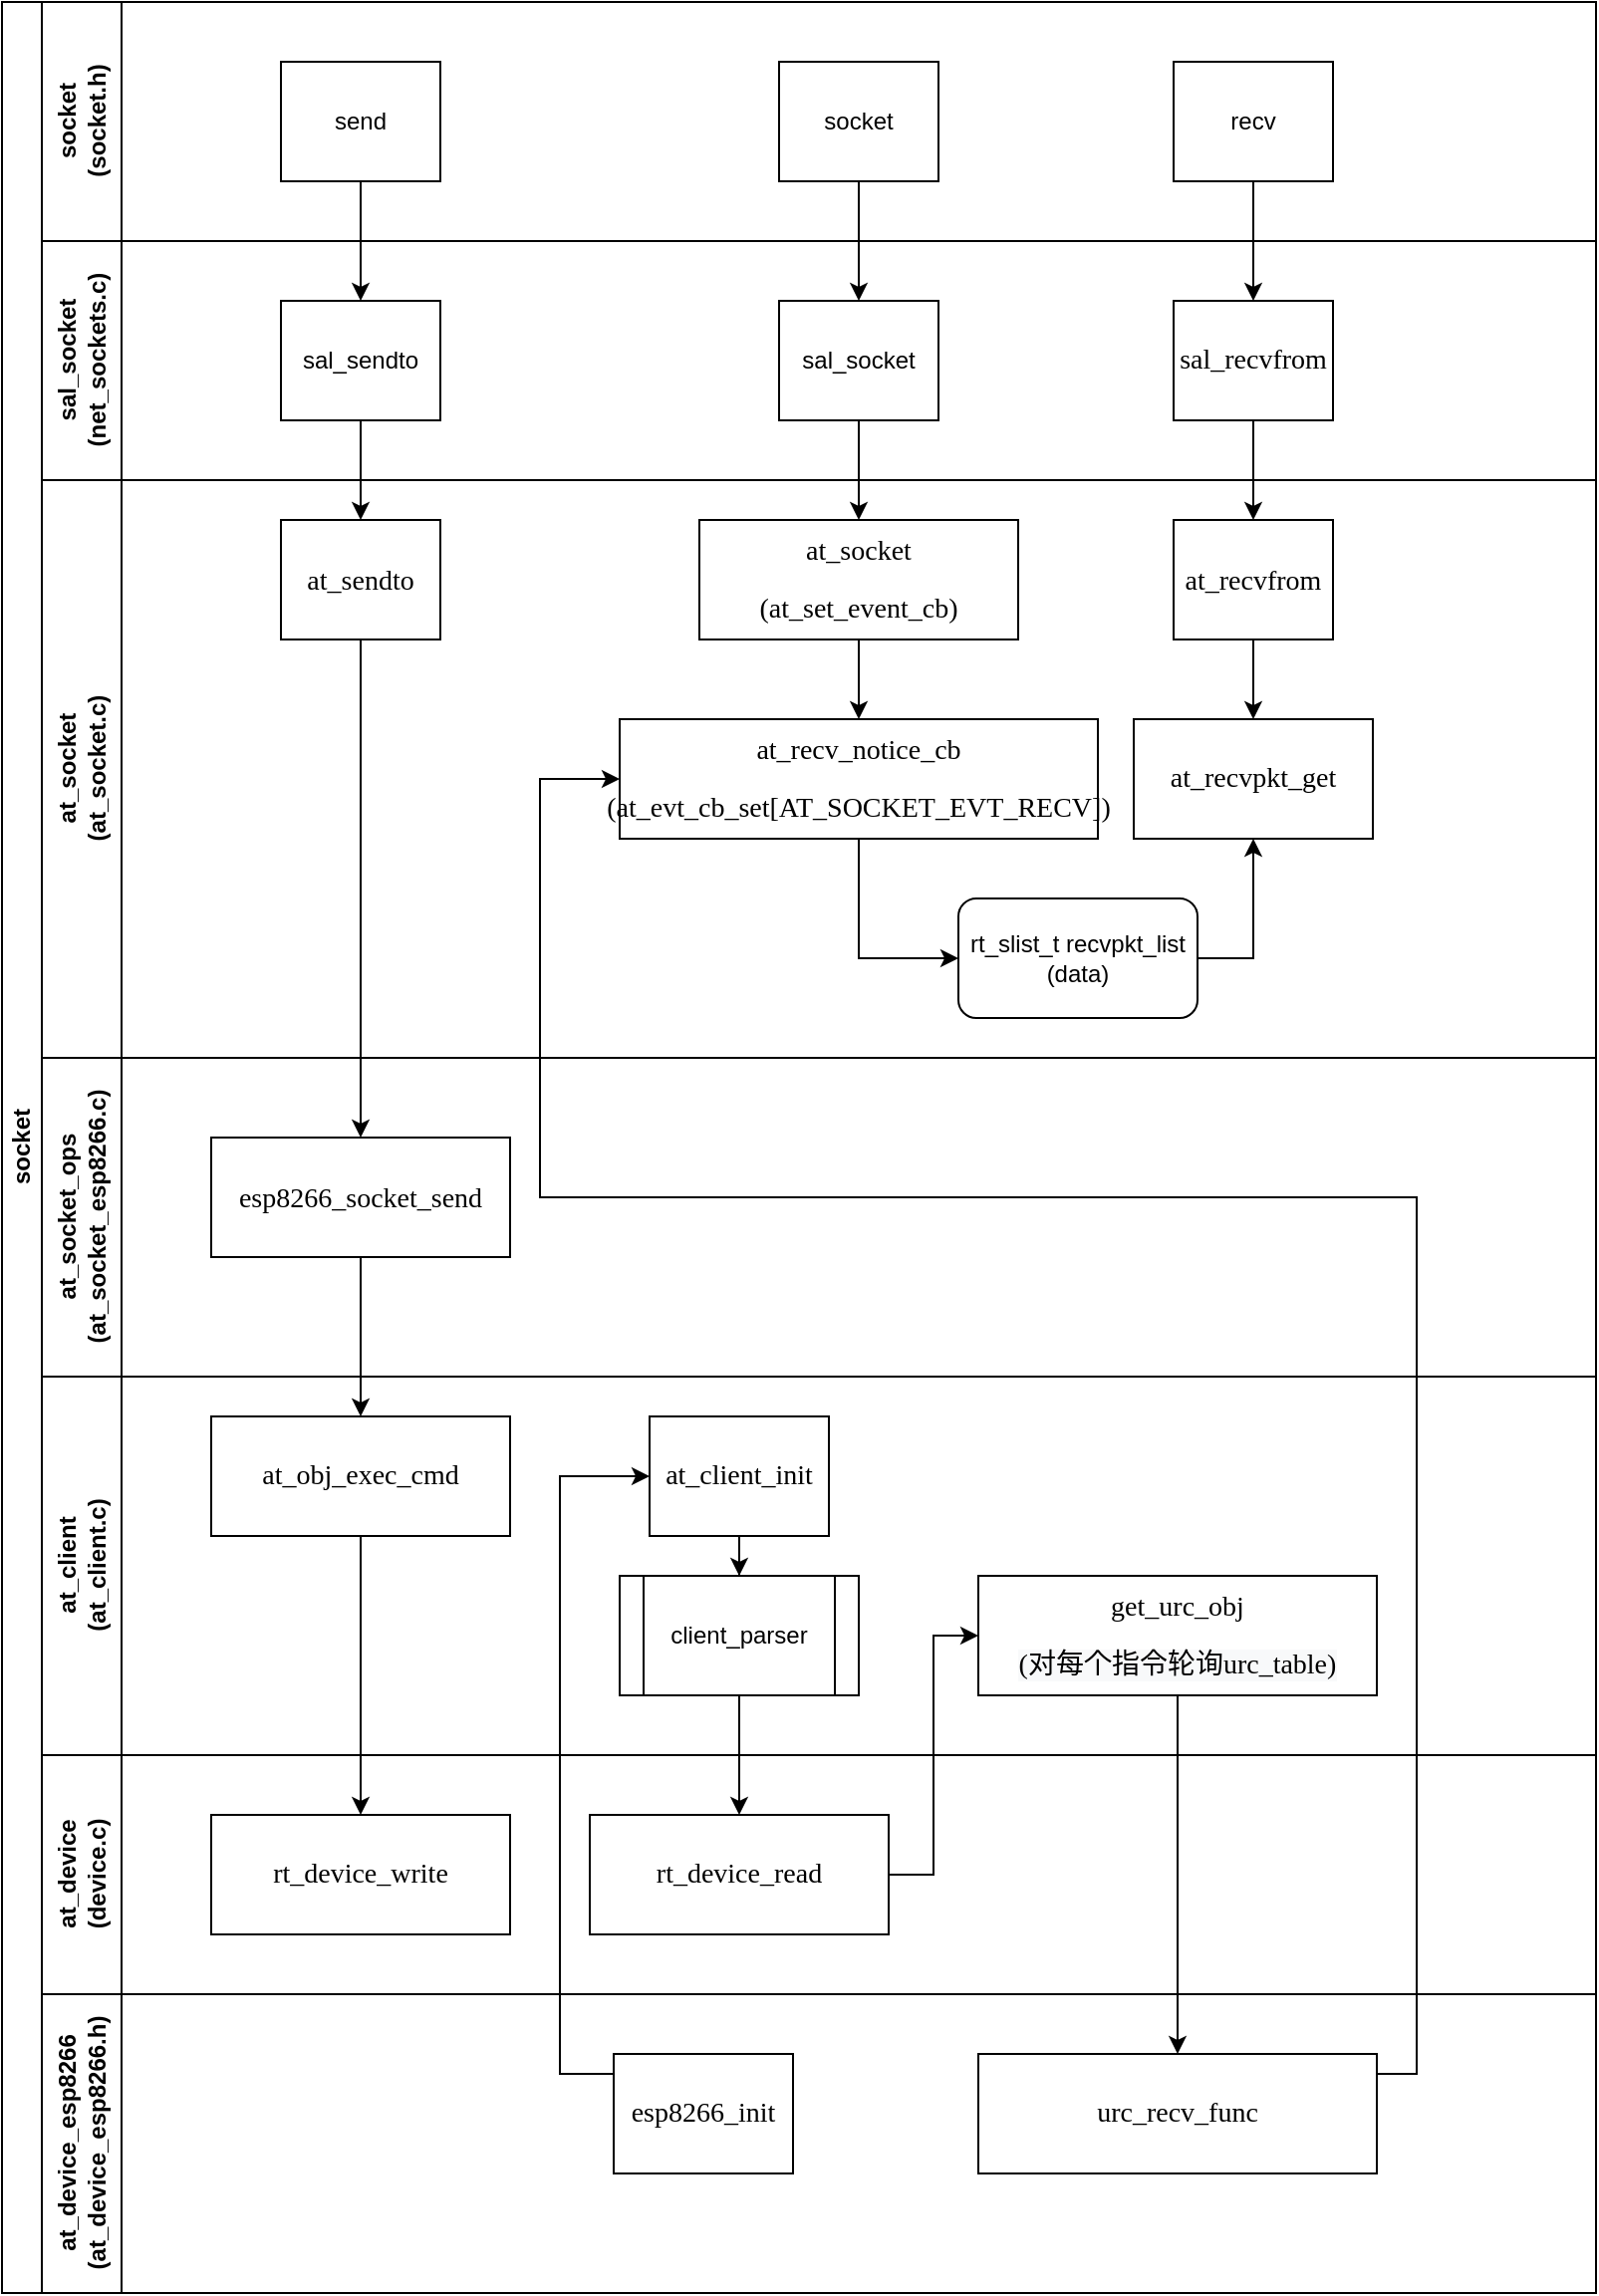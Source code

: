 <mxfile version="15.3.1" type="github">
  <diagram id="prtHgNgQTEPvFCAcTncT" name="Page-1">
    <mxGraphModel dx="1468" dy="778" grid="1" gridSize="10" guides="1" tooltips="1" connect="1" arrows="1" fold="1" page="1" pageScale="1" pageWidth="827" pageHeight="1169" math="0" shadow="0">
      <root>
        <mxCell id="0" />
        <mxCell id="1" parent="0" />
        <mxCell id="dNxyNK7c78bLwvsdeMH5-19" value="socket" style="swimlane;html=1;childLayout=stackLayout;resizeParent=1;resizeParentMax=0;horizontal=0;startSize=20;horizontalStack=0;" parent="1" vertex="1">
          <mxGeometry x="20" y="30" width="800" height="1150" as="geometry" />
        </mxCell>
        <mxCell id="TptM5wBruOQJDvI-inES-40" style="edgeStyle=orthogonalEdgeStyle;rounded=0;orthogonalLoop=1;jettySize=auto;html=1;endArrow=classic;endFill=1;entryX=0.5;entryY=0;entryDx=0;entryDy=0;exitX=0.5;exitY=1;exitDx=0;exitDy=0;" edge="1" parent="dNxyNK7c78bLwvsdeMH5-19" source="TptM5wBruOQJDvI-inES-36" target="TptM5wBruOQJDvI-inES-37">
          <mxGeometry relative="1" as="geometry" />
        </mxCell>
        <mxCell id="TptM5wBruOQJDvI-inES-41" style="edgeStyle=orthogonalEdgeStyle;rounded=0;orthogonalLoop=1;jettySize=auto;html=1;endArrow=classic;endFill=1;exitX=0.5;exitY=1;exitDx=0;exitDy=0;" edge="1" parent="dNxyNK7c78bLwvsdeMH5-19" source="TptM5wBruOQJDvI-inES-37" target="TptM5wBruOQJDvI-inES-38">
          <mxGeometry relative="1" as="geometry">
            <mxPoint x="628" y="130" as="sourcePoint" />
            <mxPoint x="628" y="200" as="targetPoint" />
          </mxGeometry>
        </mxCell>
        <mxCell id="dNxyNK7c78bLwvsdeMH5-20" value="&lt;font style=&quot;vertical-align: inherit&quot;&gt;&lt;font style=&quot;vertical-align: inherit&quot;&gt;&lt;font style=&quot;vertical-align: inherit&quot;&gt;&lt;font style=&quot;vertical-align: inherit&quot;&gt;socket&lt;br&gt;(socket.h)&lt;br&gt;&lt;/font&gt;&lt;/font&gt;&lt;/font&gt;&lt;/font&gt;" style="swimlane;html=1;startSize=40;horizontal=0;" parent="dNxyNK7c78bLwvsdeMH5-19" vertex="1">
          <mxGeometry x="20" width="780" height="120" as="geometry" />
        </mxCell>
        <mxCell id="dNxyNK7c78bLwvsdeMH5-24" value="&lt;font style=&quot;vertical-align: inherit&quot;&gt;&lt;font style=&quot;vertical-align: inherit&quot;&gt;send&lt;/font&gt;&lt;/font&gt;" style="rounded=0;whiteSpace=wrap;html=1;fontFamily=Helvetica;fontSize=12;fontColor=#000000;align=center;" parent="dNxyNK7c78bLwvsdeMH5-20" vertex="1">
          <mxGeometry x="120" y="30" width="80" height="60" as="geometry" />
        </mxCell>
        <mxCell id="TptM5wBruOQJDvI-inES-36" value="&lt;font style=&quot;vertical-align: inherit&quot;&gt;&lt;font style=&quot;vertical-align: inherit&quot;&gt;recv&lt;/font&gt;&lt;/font&gt;" style="rounded=0;whiteSpace=wrap;html=1;fontFamily=Helvetica;fontSize=12;fontColor=#000000;align=center;" vertex="1" parent="dNxyNK7c78bLwvsdeMH5-20">
          <mxGeometry x="568" y="30" width="80" height="60" as="geometry" />
        </mxCell>
        <mxCell id="TptM5wBruOQJDvI-inES-74" value="&lt;font style=&quot;vertical-align: inherit&quot;&gt;&lt;font style=&quot;vertical-align: inherit&quot;&gt;socket&lt;/font&gt;&lt;/font&gt;" style="rounded=0;whiteSpace=wrap;html=1;fontFamily=Helvetica;fontSize=12;fontColor=#000000;align=center;" vertex="1" parent="dNxyNK7c78bLwvsdeMH5-20">
          <mxGeometry x="370" y="30" width="80" height="60" as="geometry" />
        </mxCell>
        <mxCell id="dNxyNK7c78bLwvsdeMH5-21" value="&lt;font style=&quot;vertical-align: inherit&quot;&gt;&lt;font style=&quot;vertical-align: inherit&quot;&gt;sal_socket&lt;br&gt;(net_sockets.c)&lt;br&gt;&lt;/font&gt;&lt;/font&gt;" style="swimlane;html=1;startSize=40;horizontal=0;" parent="dNxyNK7c78bLwvsdeMH5-19" vertex="1">
          <mxGeometry x="20" y="120" width="780" height="120" as="geometry" />
        </mxCell>
        <mxCell id="dNxyNK7c78bLwvsdeMH5-26" value="sal_sendto" style="rounded=0;whiteSpace=wrap;html=1;fontFamily=Helvetica;fontSize=12;fontColor=#000000;align=center;" parent="dNxyNK7c78bLwvsdeMH5-21" vertex="1">
          <mxGeometry x="120" y="30" width="80" height="60" as="geometry" />
        </mxCell>
        <mxCell id="TptM5wBruOQJDvI-inES-37" value="&lt;p class=&quot;MsoNormal&quot;&gt;&lt;span style=&quot;font-family: &amp;#34;calibri&amp;#34; ; font-size: 10.5pt&quot;&gt;sal_recvfrom&lt;/span&gt;&lt;/p&gt;" style="rounded=0;whiteSpace=wrap;html=1;fontFamily=Helvetica;fontSize=12;fontColor=#000000;align=center;" vertex="1" parent="dNxyNK7c78bLwvsdeMH5-21">
          <mxGeometry x="568" y="30" width="80" height="60" as="geometry" />
        </mxCell>
        <mxCell id="TptM5wBruOQJDvI-inES-118" value="sal_socket" style="rounded=0;whiteSpace=wrap;html=1;fontFamily=Helvetica;fontSize=12;fontColor=#000000;align=center;" vertex="1" parent="dNxyNK7c78bLwvsdeMH5-21">
          <mxGeometry x="370" y="30" width="80" height="60" as="geometry" />
        </mxCell>
        <mxCell id="dNxyNK7c78bLwvsdeMH5-22" value="at_socket&lt;br&gt;(at_socket.c)" style="swimlane;html=1;startSize=40;horizontal=0;" parent="dNxyNK7c78bLwvsdeMH5-19" vertex="1">
          <mxGeometry x="20" y="240" width="780" height="290" as="geometry">
            <mxRectangle x="20" y="240" width="430" height="40" as="alternateBounds" />
          </mxGeometry>
        </mxCell>
        <mxCell id="dNxyNK7c78bLwvsdeMH5-34" value="&lt;p class=&quot;MsoNormal&quot;&gt;&lt;span style=&quot;font-size: 10.5pt&quot;&gt;&lt;font face=&quot;Calibri&quot;&gt;at_sendto&lt;/font&gt;&lt;/span&gt;&lt;/p&gt;" style="rounded=0;whiteSpace=wrap;html=1;fontFamily=Helvetica;fontSize=12;fontColor=#000000;align=center;" parent="dNxyNK7c78bLwvsdeMH5-22" vertex="1">
          <mxGeometry x="120" y="20" width="80" height="60" as="geometry" />
        </mxCell>
        <mxCell id="TptM5wBruOQJDvI-inES-38" value="&lt;p class=&quot;MsoNormal&quot;&gt;&lt;span style=&quot;font-size: 10.5pt&quot;&gt;&lt;font face=&quot;Calibri&quot;&gt;at_recvfrom&lt;/font&gt;&lt;/span&gt;&lt;/p&gt;" style="rounded=0;whiteSpace=wrap;html=1;fontFamily=Helvetica;fontSize=12;fontColor=#000000;align=center;" vertex="1" parent="dNxyNK7c78bLwvsdeMH5-22">
          <mxGeometry x="568" y="20" width="80" height="60" as="geometry" />
        </mxCell>
        <mxCell id="TptM5wBruOQJDvI-inES-39" value="&lt;p class=&quot;MsoNormal&quot;&gt;&lt;font face=&quot;Calibri&quot;&gt;&lt;span style=&quot;font-size: 14px&quot;&gt;at_recvpkt_get&lt;/span&gt;&lt;/font&gt;&lt;br&gt;&lt;/p&gt;" style="rounded=0;whiteSpace=wrap;html=1;fontFamily=Helvetica;fontSize=12;fontColor=#000000;align=center;" vertex="1" parent="dNxyNK7c78bLwvsdeMH5-22">
          <mxGeometry x="548" y="120" width="120" height="60" as="geometry" />
        </mxCell>
        <mxCell id="TptM5wBruOQJDvI-inES-42" style="edgeStyle=orthogonalEdgeStyle;rounded=0;orthogonalLoop=1;jettySize=auto;html=1;entryX=0.5;entryY=0;entryDx=0;entryDy=0;" edge="1" parent="dNxyNK7c78bLwvsdeMH5-22" source="TptM5wBruOQJDvI-inES-38" target="TptM5wBruOQJDvI-inES-39">
          <mxGeometry relative="1" as="geometry" />
        </mxCell>
        <mxCell id="TptM5wBruOQJDvI-inES-68" style="edgeStyle=orthogonalEdgeStyle;rounded=0;orthogonalLoop=1;jettySize=auto;html=1;exitX=1;exitY=0.5;exitDx=0;exitDy=0;" edge="1" parent="dNxyNK7c78bLwvsdeMH5-22" source="TptM5wBruOQJDvI-inES-45" target="TptM5wBruOQJDvI-inES-39">
          <mxGeometry relative="1" as="geometry" />
        </mxCell>
        <mxCell id="TptM5wBruOQJDvI-inES-45" value="rt_slist_t recvpkt_list&lt;br&gt;(data)" style="rounded=1;whiteSpace=wrap;html=1;" vertex="1" parent="dNxyNK7c78bLwvsdeMH5-22">
          <mxGeometry x="460" y="210" width="120" height="60" as="geometry" />
        </mxCell>
        <mxCell id="TptM5wBruOQJDvI-inES-69" style="edgeStyle=orthogonalEdgeStyle;rounded=0;orthogonalLoop=1;jettySize=auto;html=1;entryX=0;entryY=0.5;entryDx=0;entryDy=0;" edge="1" parent="dNxyNK7c78bLwvsdeMH5-22" source="TptM5wBruOQJDvI-inES-67" target="TptM5wBruOQJDvI-inES-45">
          <mxGeometry relative="1" as="geometry" />
        </mxCell>
        <mxCell id="TptM5wBruOQJDvI-inES-67" value="&lt;p class=&quot;MsoNormal&quot;&gt;&lt;span style=&quot;font-family: &amp;#34;calibri&amp;#34; ; font-size: 14px&quot;&gt;at_recv_notice_cb&lt;/span&gt;&lt;br&gt;&lt;/p&gt;&lt;p class=&quot;MsoNormal&quot;&gt;&lt;/p&gt;&lt;p class=&quot;MsoNormal&quot;&gt;&lt;span style=&quot;font-family: &amp;#34;calibri&amp;#34; ; font-size: 14px&quot;&gt;(at_evt_cb_set[AT_SOCKET_EVT_RECV]&lt;/span&gt;&lt;span style=&quot;font-family: &amp;#34;calibri&amp;#34; ; font-size: 14px&quot;&gt;)&lt;/span&gt;&lt;br&gt;&lt;/p&gt;" style="rounded=0;whiteSpace=wrap;html=1;fontFamily=Helvetica;fontSize=12;fontColor=#000000;align=center;" vertex="1" parent="dNxyNK7c78bLwvsdeMH5-22">
          <mxGeometry x="290" y="120" width="240" height="60" as="geometry" />
        </mxCell>
        <mxCell id="TptM5wBruOQJDvI-inES-122" style="edgeStyle=orthogonalEdgeStyle;rounded=0;orthogonalLoop=1;jettySize=auto;html=1;" edge="1" parent="dNxyNK7c78bLwvsdeMH5-22" source="TptM5wBruOQJDvI-inES-119" target="TptM5wBruOQJDvI-inES-67">
          <mxGeometry relative="1" as="geometry" />
        </mxCell>
        <mxCell id="TptM5wBruOQJDvI-inES-119" value="&lt;p class=&quot;MsoNormal&quot;&gt;&lt;font face=&quot;Calibri&quot;&gt;&lt;span style=&quot;font-size: 14px&quot;&gt;at_socket&lt;/span&gt;&lt;/font&gt;&lt;br&gt;&lt;/p&gt;&lt;p class=&quot;MsoNormal&quot;&gt;&lt;font face=&quot;Calibri&quot;&gt;&lt;span style=&quot;font-size: 14px&quot;&gt;(at_set_event_cb)&lt;/span&gt;&lt;/font&gt;&lt;br&gt;&lt;/p&gt;" style="rounded=0;whiteSpace=wrap;html=1;fontFamily=Helvetica;fontSize=12;fontColor=#000000;align=center;" vertex="1" parent="dNxyNK7c78bLwvsdeMH5-22">
          <mxGeometry x="330" y="20" width="160" height="60" as="geometry" />
        </mxCell>
        <mxCell id="TptM5wBruOQJDvI-inES-20" value="at_socket_ops&lt;br&gt;(at_socket_esp8266.c)" style="swimlane;html=1;startSize=40;horizontal=0;" vertex="1" parent="dNxyNK7c78bLwvsdeMH5-19">
          <mxGeometry x="20" y="530" width="780" height="160" as="geometry">
            <mxRectangle x="20" y="240" width="430" height="40" as="alternateBounds" />
          </mxGeometry>
        </mxCell>
        <mxCell id="TptM5wBruOQJDvI-inES-21" value="&lt;p class=&quot;MsoNormal&quot;&gt;&lt;span style=&quot;font-size: 10.5pt&quot;&gt;&lt;font face=&quot;Calibri&quot;&gt;esp8266_socket_send&lt;/font&gt;&lt;/span&gt;&lt;/p&gt;" style="rounded=0;whiteSpace=wrap;html=1;fontFamily=Helvetica;fontSize=12;fontColor=#000000;align=center;" vertex="1" parent="TptM5wBruOQJDvI-inES-20">
          <mxGeometry x="85" y="40" width="150" height="60" as="geometry" />
        </mxCell>
        <mxCell id="TptM5wBruOQJDvI-inES-23" value="at_client&lt;br&gt;(at_client.c)" style="swimlane;html=1;startSize=40;horizontal=0;" vertex="1" parent="dNxyNK7c78bLwvsdeMH5-19">
          <mxGeometry x="20" y="690" width="780" height="190" as="geometry">
            <mxRectangle x="20" y="240" width="430" height="40" as="alternateBounds" />
          </mxGeometry>
        </mxCell>
        <mxCell id="TptM5wBruOQJDvI-inES-24" value="&lt;p class=&quot;MsoNormal&quot;&gt;&lt;font face=&quot;Calibri&quot;&gt;&lt;span style=&quot;font-size: 14px&quot;&gt;at_obj_exec_cmd&lt;/span&gt;&lt;/font&gt;&lt;br&gt;&lt;/p&gt;" style="rounded=0;whiteSpace=wrap;html=1;fontFamily=Helvetica;fontSize=12;fontColor=#000000;align=center;" vertex="1" parent="TptM5wBruOQJDvI-inES-23">
          <mxGeometry x="85" y="20" width="150" height="60" as="geometry" />
        </mxCell>
        <mxCell id="TptM5wBruOQJDvI-inES-58" style="edgeStyle=orthogonalEdgeStyle;rounded=0;orthogonalLoop=1;jettySize=auto;html=1;" edge="1" parent="TptM5wBruOQJDvI-inES-23" source="TptM5wBruOQJDvI-inES-52" target="TptM5wBruOQJDvI-inES-55">
          <mxGeometry relative="1" as="geometry" />
        </mxCell>
        <mxCell id="TptM5wBruOQJDvI-inES-52" value="&lt;p class=&quot;MsoNormal&quot;&gt;&lt;font face=&quot;Calibri&quot;&gt;&lt;span style=&quot;font-size: 14px&quot;&gt;at_client_init&lt;/span&gt;&lt;/font&gt;&lt;br&gt;&lt;/p&gt;" style="rounded=0;whiteSpace=wrap;html=1;fontFamily=Helvetica;fontSize=12;fontColor=#000000;align=center;" vertex="1" parent="TptM5wBruOQJDvI-inES-23">
          <mxGeometry x="305" y="20" width="90" height="60" as="geometry" />
        </mxCell>
        <mxCell id="TptM5wBruOQJDvI-inES-55" value="client_parser" style="shape=process;whiteSpace=wrap;html=1;backgroundOutline=1;" vertex="1" parent="TptM5wBruOQJDvI-inES-23">
          <mxGeometry x="290" y="100" width="120" height="60" as="geometry" />
        </mxCell>
        <mxCell id="TptM5wBruOQJDvI-inES-61" value="&lt;p class=&quot;MsoNormal&quot;&gt;&lt;font face=&quot;Calibri&quot;&gt;&lt;span style=&quot;font-size: 14px&quot;&gt;get_urc_obj&lt;/span&gt;&lt;/font&gt;&lt;/p&gt;&lt;p class=&quot;MsoNormal&quot;&gt;&lt;font face=&quot;Calibri&quot;&gt;&lt;/font&gt;&lt;/p&gt;&lt;p class=&quot;MsoNormal&quot; style=&quot;color: rgb(0 , 0 , 0) ; font-family: &amp;#34;helvetica&amp;#34; ; font-size: 12px ; font-style: normal ; font-weight: 400 ; letter-spacing: normal ; text-align: center ; text-indent: 0px ; text-transform: none ; word-spacing: 0px ; background-color: rgb(248 , 249 , 250)&quot;&gt;&lt;span style=&quot;font-size: 14px ; font-family: &amp;#34;calibri&amp;#34;&quot;&gt;(对每个指令轮询urc_table)&lt;/span&gt;&lt;/p&gt;" style="rounded=0;whiteSpace=wrap;html=1;fontFamily=Helvetica;fontSize=12;fontColor=#000000;align=center;" vertex="1" parent="TptM5wBruOQJDvI-inES-23">
          <mxGeometry x="470" y="100" width="200" height="60" as="geometry" />
        </mxCell>
        <mxCell id="TptM5wBruOQJDvI-inES-25" value="at_device&lt;br&gt;(device.c)" style="swimlane;html=1;startSize=40;horizontal=0;" vertex="1" parent="dNxyNK7c78bLwvsdeMH5-19">
          <mxGeometry x="20" y="880" width="780" height="120" as="geometry">
            <mxRectangle x="20" y="240" width="430" height="40" as="alternateBounds" />
          </mxGeometry>
        </mxCell>
        <mxCell id="TptM5wBruOQJDvI-inES-26" value="&lt;p class=&quot;MsoNormal&quot;&gt;&lt;font face=&quot;Calibri&quot;&gt;&lt;span style=&quot;font-size: 14px&quot;&gt;rt_device_write&lt;/span&gt;&lt;/font&gt;&lt;br&gt;&lt;/p&gt;" style="rounded=0;whiteSpace=wrap;html=1;fontFamily=Helvetica;fontSize=12;fontColor=#000000;align=center;" vertex="1" parent="TptM5wBruOQJDvI-inES-25">
          <mxGeometry x="85" y="30" width="150" height="60" as="geometry" />
        </mxCell>
        <mxCell id="TptM5wBruOQJDvI-inES-72" value="&lt;p class=&quot;MsoNormal&quot;&gt;&lt;font face=&quot;Calibri&quot;&gt;&lt;span style=&quot;font-size: 14px&quot;&gt;rt_device_read&lt;/span&gt;&lt;/font&gt;&lt;br&gt;&lt;/p&gt;" style="rounded=0;whiteSpace=wrap;html=1;fontFamily=Helvetica;fontSize=12;fontColor=#000000;align=center;" vertex="1" parent="TptM5wBruOQJDvI-inES-25">
          <mxGeometry x="275" y="30" width="150" height="60" as="geometry" />
        </mxCell>
        <mxCell id="TptM5wBruOQJDvI-inES-50" value="at_device_esp8266&lt;br&gt;(at_device_esp8266.h)" style="swimlane;html=1;startSize=40;horizontal=0;" vertex="1" parent="dNxyNK7c78bLwvsdeMH5-19">
          <mxGeometry x="20" y="1000" width="780" height="150" as="geometry">
            <mxRectangle x="20" y="240" width="430" height="40" as="alternateBounds" />
          </mxGeometry>
        </mxCell>
        <mxCell id="TptM5wBruOQJDvI-inES-51" value="&lt;p class=&quot;MsoNormal&quot;&gt;&lt;font face=&quot;Calibri&quot;&gt;&lt;span style=&quot;font-size: 14px&quot;&gt;esp8266_init&lt;/span&gt;&lt;/font&gt;&lt;br&gt;&lt;/p&gt;" style="rounded=0;whiteSpace=wrap;html=1;fontFamily=Helvetica;fontSize=12;fontColor=#000000;align=center;" vertex="1" parent="TptM5wBruOQJDvI-inES-50">
          <mxGeometry x="287" y="30" width="90" height="60" as="geometry" />
        </mxCell>
        <mxCell id="TptM5wBruOQJDvI-inES-63" value="&lt;p class=&quot;MsoNormal&quot;&gt;&lt;font face=&quot;Calibri&quot;&gt;&lt;span style=&quot;font-size: 14px&quot;&gt;urc_recv_func&lt;/span&gt;&lt;/font&gt;&lt;br&gt;&lt;/p&gt;" style="rounded=0;whiteSpace=wrap;html=1;fontFamily=Helvetica;fontSize=12;fontColor=#000000;align=center;" vertex="1" parent="TptM5wBruOQJDvI-inES-50">
          <mxGeometry x="470" y="30" width="200" height="60" as="geometry" />
        </mxCell>
        <mxCell id="dNxyNK7c78bLwvsdeMH5-31" style="edgeStyle=orthogonalEdgeStyle;rounded=0;orthogonalLoop=1;jettySize=auto;html=1;endArrow=classic;endFill=1;entryX=0.5;entryY=0;entryDx=0;entryDy=0;exitX=0.5;exitY=1;exitDx=0;exitDy=0;" parent="dNxyNK7c78bLwvsdeMH5-19" source="dNxyNK7c78bLwvsdeMH5-24" target="dNxyNK7c78bLwvsdeMH5-26" edge="1">
          <mxGeometry relative="1" as="geometry" />
        </mxCell>
        <mxCell id="TptM5wBruOQJDvI-inES-5" style="edgeStyle=orthogonalEdgeStyle;rounded=0;orthogonalLoop=1;jettySize=auto;html=1;endArrow=classic;endFill=1;exitX=0.5;exitY=1;exitDx=0;exitDy=0;" edge="1" parent="dNxyNK7c78bLwvsdeMH5-19" source="dNxyNK7c78bLwvsdeMH5-26" target="dNxyNK7c78bLwvsdeMH5-34">
          <mxGeometry relative="1" as="geometry">
            <mxPoint x="300" y="200" as="sourcePoint" />
            <mxPoint x="300" y="270" as="targetPoint" />
          </mxGeometry>
        </mxCell>
        <mxCell id="TptM5wBruOQJDvI-inES-22" style="edgeStyle=orthogonalEdgeStyle;rounded=0;orthogonalLoop=1;jettySize=auto;html=1;entryX=0.5;entryY=0;entryDx=0;entryDy=0;" edge="1" parent="dNxyNK7c78bLwvsdeMH5-19" source="dNxyNK7c78bLwvsdeMH5-34" target="TptM5wBruOQJDvI-inES-21">
          <mxGeometry relative="1" as="geometry" />
        </mxCell>
        <mxCell id="TptM5wBruOQJDvI-inES-27" style="edgeStyle=orthogonalEdgeStyle;rounded=0;orthogonalLoop=1;jettySize=auto;html=1;entryX=0.5;entryY=0;entryDx=0;entryDy=0;" edge="1" parent="dNxyNK7c78bLwvsdeMH5-19" source="TptM5wBruOQJDvI-inES-21" target="TptM5wBruOQJDvI-inES-24">
          <mxGeometry relative="1" as="geometry" />
        </mxCell>
        <mxCell id="TptM5wBruOQJDvI-inES-28" style="edgeStyle=orthogonalEdgeStyle;rounded=0;orthogonalLoop=1;jettySize=auto;html=1;" edge="1" parent="dNxyNK7c78bLwvsdeMH5-19" source="TptM5wBruOQJDvI-inES-24" target="TptM5wBruOQJDvI-inES-26">
          <mxGeometry relative="1" as="geometry" />
        </mxCell>
        <mxCell id="TptM5wBruOQJDvI-inES-57" style="edgeStyle=orthogonalEdgeStyle;rounded=0;orthogonalLoop=1;jettySize=auto;html=1;exitX=0;exitY=0.5;exitDx=0;exitDy=0;entryX=0;entryY=0.5;entryDx=0;entryDy=0;" edge="1" parent="dNxyNK7c78bLwvsdeMH5-19" source="TptM5wBruOQJDvI-inES-51" target="TptM5wBruOQJDvI-inES-52">
          <mxGeometry relative="1" as="geometry">
            <Array as="points">
              <mxPoint x="307" y="1040" />
              <mxPoint x="280" y="1040" />
              <mxPoint x="280" y="740" />
            </Array>
          </mxGeometry>
        </mxCell>
        <mxCell id="TptM5wBruOQJDvI-inES-64" style="edgeStyle=orthogonalEdgeStyle;rounded=0;orthogonalLoop=1;jettySize=auto;html=1;entryX=0.5;entryY=0;entryDx=0;entryDy=0;" edge="1" parent="dNxyNK7c78bLwvsdeMH5-19" source="TptM5wBruOQJDvI-inES-61" target="TptM5wBruOQJDvI-inES-63">
          <mxGeometry relative="1" as="geometry" />
        </mxCell>
        <mxCell id="TptM5wBruOQJDvI-inES-71" style="edgeStyle=orthogonalEdgeStyle;rounded=0;orthogonalLoop=1;jettySize=auto;html=1;" edge="1" parent="dNxyNK7c78bLwvsdeMH5-19" source="TptM5wBruOQJDvI-inES-63" target="TptM5wBruOQJDvI-inES-67">
          <mxGeometry relative="1" as="geometry">
            <Array as="points">
              <mxPoint x="710" y="1040" />
              <mxPoint x="710" y="600" />
              <mxPoint x="270" y="600" />
              <mxPoint x="270" y="390" />
            </Array>
          </mxGeometry>
        </mxCell>
        <mxCell id="TptM5wBruOQJDvI-inES-73" style="edgeStyle=orthogonalEdgeStyle;rounded=0;orthogonalLoop=1;jettySize=auto;html=1;entryX=0.5;entryY=0;entryDx=0;entryDy=0;" edge="1" parent="dNxyNK7c78bLwvsdeMH5-19" source="TptM5wBruOQJDvI-inES-55" target="TptM5wBruOQJDvI-inES-72">
          <mxGeometry relative="1" as="geometry" />
        </mxCell>
        <mxCell id="TptM5wBruOQJDvI-inES-62" style="edgeStyle=orthogonalEdgeStyle;rounded=0;orthogonalLoop=1;jettySize=auto;html=1;entryX=0;entryY=0.5;entryDx=0;entryDy=0;exitX=1;exitY=0.5;exitDx=0;exitDy=0;" edge="1" parent="dNxyNK7c78bLwvsdeMH5-19" source="TptM5wBruOQJDvI-inES-72" target="TptM5wBruOQJDvI-inES-61">
          <mxGeometry relative="1" as="geometry" />
        </mxCell>
        <mxCell id="TptM5wBruOQJDvI-inES-120" style="edgeStyle=orthogonalEdgeStyle;rounded=0;orthogonalLoop=1;jettySize=auto;html=1;" edge="1" parent="dNxyNK7c78bLwvsdeMH5-19" source="TptM5wBruOQJDvI-inES-74" target="TptM5wBruOQJDvI-inES-118">
          <mxGeometry relative="1" as="geometry" />
        </mxCell>
        <mxCell id="TptM5wBruOQJDvI-inES-121" style="edgeStyle=orthogonalEdgeStyle;rounded=0;orthogonalLoop=1;jettySize=auto;html=1;entryX=0.5;entryY=0;entryDx=0;entryDy=0;" edge="1" parent="dNxyNK7c78bLwvsdeMH5-19" source="TptM5wBruOQJDvI-inES-118" target="TptM5wBruOQJDvI-inES-119">
          <mxGeometry relative="1" as="geometry" />
        </mxCell>
      </root>
    </mxGraphModel>
  </diagram>
</mxfile>
